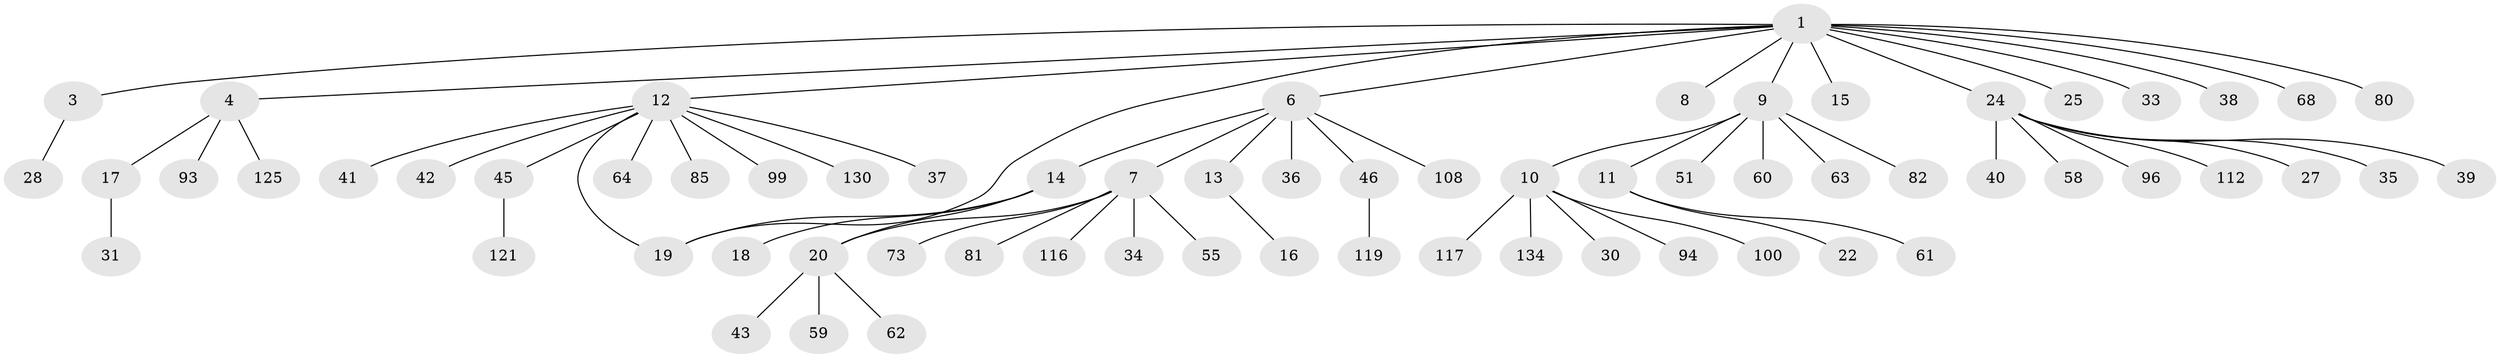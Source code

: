 // original degree distribution, {8: 0.022222222222222223, 9: 0.014814814814814815, 2: 0.22962962962962963, 4: 0.022222222222222223, 11: 0.007407407407407408, 7: 0.022222222222222223, 1: 0.6222222222222222, 3: 0.037037037037037035, 10: 0.007407407407407408, 12: 0.007407407407407408, 5: 0.007407407407407408}
// Generated by graph-tools (version 1.1) at 2025/14/03/09/25 04:14:45]
// undirected, 67 vertices, 69 edges
graph export_dot {
graph [start="1"]
  node [color=gray90,style=filled];
  1 [super="+21+2"];
  3;
  4;
  6 [super="+48+44+98+128+71"];
  7;
  8;
  9;
  10 [super="+49"];
  11;
  12;
  13 [super="+66"];
  14 [super="+54+57+110+90+132+133+84+86+69"];
  15;
  16 [super="+76"];
  17;
  18;
  19 [super="+92+56"];
  20 [super="+23+65+101"];
  22 [super="+53"];
  24 [super="+26"];
  25;
  27 [super="+124"];
  28 [super="+47"];
  30;
  31;
  33 [super="+126+113"];
  34;
  35;
  36;
  37 [super="+75"];
  38 [super="+111"];
  39;
  40 [super="+52"];
  41;
  42;
  43;
  45;
  46;
  51;
  55;
  58;
  59 [super="+79+106"];
  60 [super="+97"];
  61;
  62 [super="+120"];
  63;
  64;
  68;
  73;
  80;
  81;
  82;
  85;
  93;
  94 [super="+102"];
  96 [super="+118"];
  99;
  100;
  108;
  112;
  116;
  117;
  119;
  121;
  125;
  130;
  134;
  1 -- 4;
  1 -- 8;
  1 -- 33;
  1 -- 38;
  1 -- 68;
  1 -- 80;
  1 -- 3;
  1 -- 6;
  1 -- 9;
  1 -- 12;
  1 -- 15;
  1 -- 19;
  1 -- 24;
  1 -- 25;
  3 -- 28;
  4 -- 17;
  4 -- 93;
  4 -- 125;
  6 -- 7;
  6 -- 13;
  6 -- 14;
  6 -- 36;
  6 -- 46;
  6 -- 108;
  7 -- 20;
  7 -- 34;
  7 -- 55;
  7 -- 73;
  7 -- 81;
  7 -- 116;
  9 -- 10;
  9 -- 11;
  9 -- 51;
  9 -- 60;
  9 -- 63;
  9 -- 82;
  10 -- 30;
  10 -- 94;
  10 -- 100;
  10 -- 117;
  10 -- 134;
  11 -- 22;
  11 -- 61;
  12 -- 19;
  12 -- 37;
  12 -- 41;
  12 -- 42;
  12 -- 45;
  12 -- 64;
  12 -- 85;
  12 -- 99;
  12 -- 130;
  13 -- 16;
  14 -- 18;
  14 -- 19;
  14 -- 20;
  17 -- 31;
  20 -- 43;
  20 -- 59;
  20 -- 62;
  24 -- 27;
  24 -- 39;
  24 -- 40;
  24 -- 58;
  24 -- 96;
  24 -- 112;
  24 -- 35;
  45 -- 121;
  46 -- 119;
}
